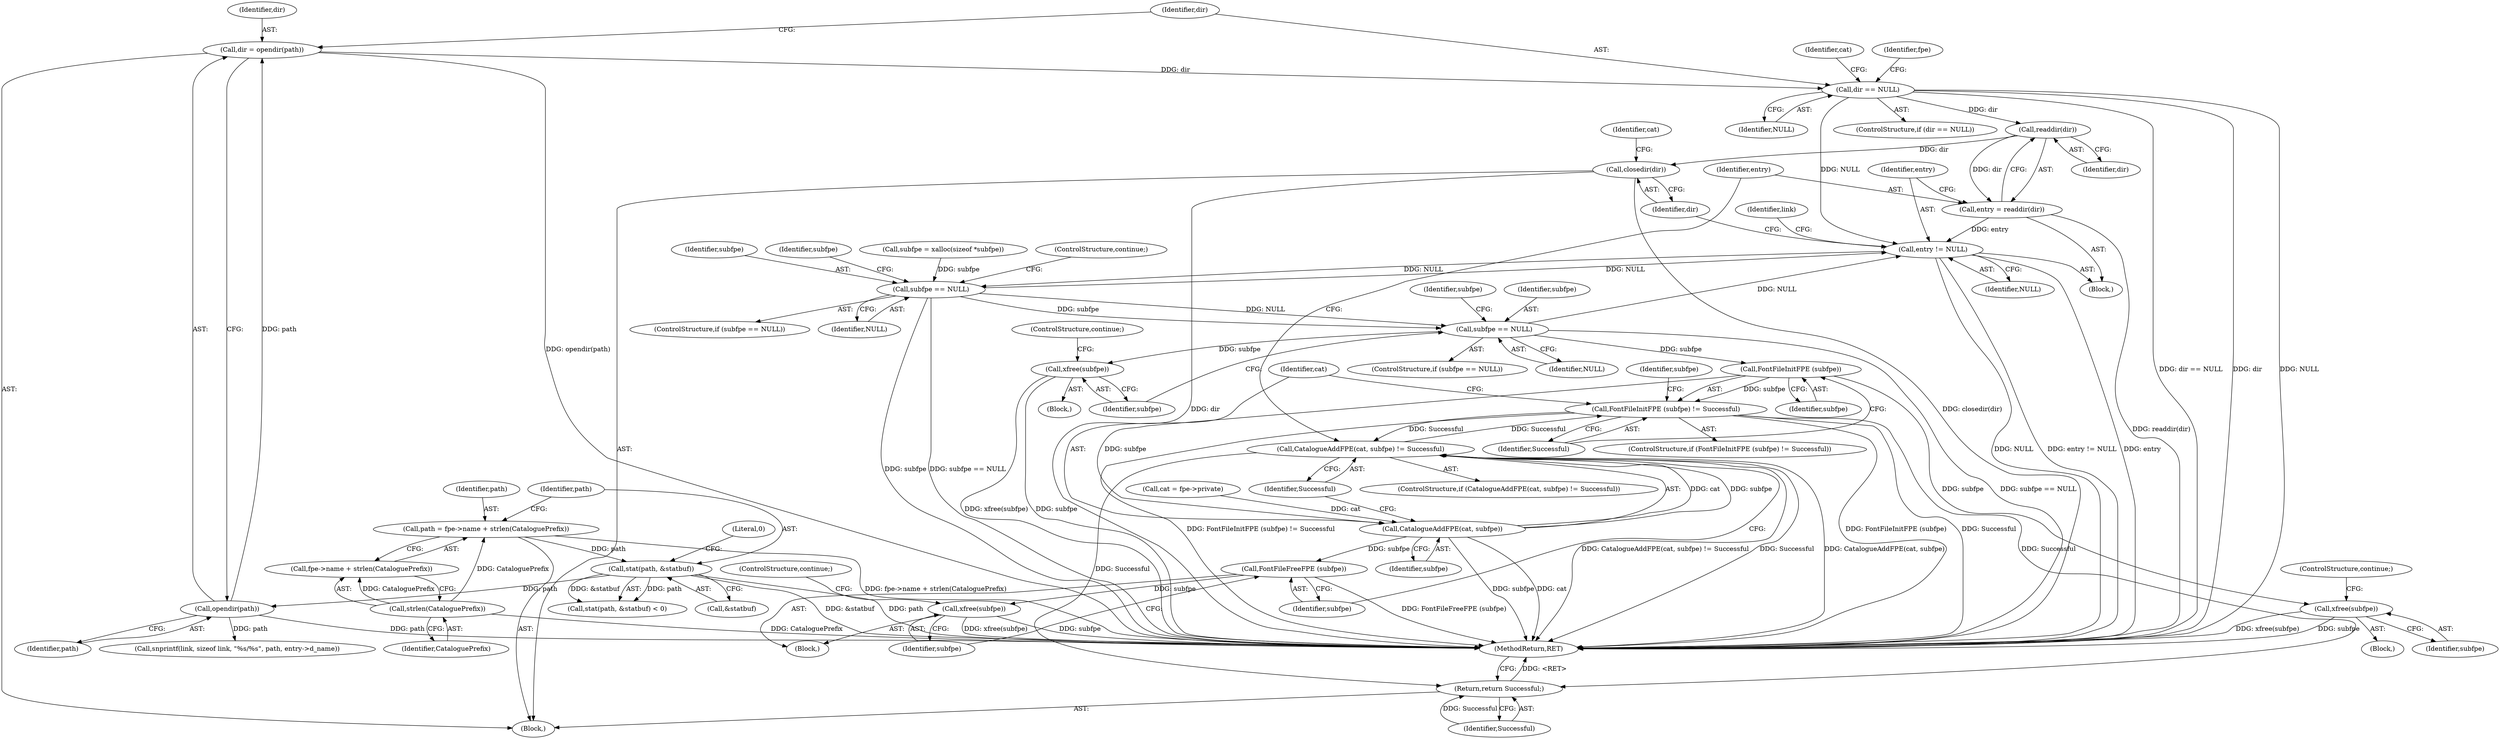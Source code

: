 digraph "0_libxfont_5bf703700ee4a5d6eae20da07cb7a29369667aef@API" {
"1000154" [label="(Call,dir = opendir(path))"];
"1000156" [label="(Call,opendir(path))"];
"1000132" [label="(Call,stat(path, &statbuf))"];
"1000121" [label="(Call,path = fpe->name + strlen(CataloguePrefix))"];
"1000127" [label="(Call,strlen(CataloguePrefix))"];
"1000159" [label="(Call,dir == NULL)"];
"1000173" [label="(Call,readdir(dir))"];
"1000171" [label="(Call,entry = readdir(dir))"];
"1000175" [label="(Call,entry != NULL)"];
"1000280" [label="(Call,subfpe == NULL)"];
"1000305" [label="(Call,subfpe == NULL)"];
"1000309" [label="(Call,xfree(subfpe))"];
"1000332" [label="(Call,FontFileInitFPE (subfpe))"];
"1000331" [label="(Call,FontFileInitFPE (subfpe) != Successful)"];
"1000344" [label="(Call,CatalogueAddFPE(cat, subfpe) != Successful)"];
"1000378" [label="(Return,return Successful;)"];
"1000340" [label="(Call,xfree(subfpe))"];
"1000345" [label="(Call,CatalogueAddFPE(cat, subfpe))"];
"1000350" [label="(Call,FontFileFreeFPE (subfpe))"];
"1000352" [label="(Call,xfree(subfpe))"];
"1000355" [label="(Call,closedir(dir))"];
"1000180" [label="(Identifier,link)"];
"1000344" [label="(Call,CatalogueAddFPE(cat, subfpe) != Successful)"];
"1000157" [label="(Identifier,path)"];
"1000134" [label="(Call,&statbuf)"];
"1000160" [label="(Identifier,dir)"];
"1000286" [label="(Identifier,subfpe)"];
"1000136" [label="(Literal,0)"];
"1000347" [label="(Identifier,subfpe)"];
"1000179" [label="(Call,snprintf(link, sizeof link, \"%s/%s\", path, entry->d_name))"];
"1000333" [label="(Identifier,subfpe)"];
"1000380" [label="(MethodReturn,RET)"];
"1000172" [label="(Identifier,entry)"];
"1000279" [label="(ControlStructure,if (subfpe == NULL))"];
"1000338" [label="(Identifier,subfpe)"];
"1000123" [label="(Call,fpe->name + strlen(CataloguePrefix))"];
"1000355" [label="(Call,closedir(dir))"];
"1000346" [label="(Identifier,cat)"];
"1000335" [label="(Block,)"];
"1000304" [label="(ControlStructure,if (subfpe == NULL))"];
"1000104" [label="(Block,)"];
"1000273" [label="(Call,subfpe = xalloc(sizeof *subfpe))"];
"1000133" [label="(Identifier,path)"];
"1000283" [label="(ControlStructure,continue;)"];
"1000174" [label="(Identifier,dir)"];
"1000332" [label="(Call,FontFileInitFPE (subfpe))"];
"1000309" [label="(Call,xfree(subfpe))"];
"1000340" [label="(Call,xfree(subfpe))"];
"1000161" [label="(Identifier,NULL)"];
"1000311" [label="(ControlStructure,continue;)"];
"1000132" [label="(Call,stat(path, &statbuf))"];
"1000314" [label="(Identifier,subfpe)"];
"1000127" [label="(Call,strlen(CataloguePrefix))"];
"1000177" [label="(Identifier,NULL)"];
"1000356" [label="(Identifier,dir)"];
"1000306" [label="(Identifier,subfpe)"];
"1000345" [label="(Call,CatalogueAddFPE(cat, subfpe))"];
"1000307" [label="(Identifier,NULL)"];
"1000305" [label="(Call,subfpe == NULL)"];
"1000281" [label="(Identifier,subfpe)"];
"1000131" [label="(Call,stat(path, &statbuf) < 0)"];
"1000164" [label="(Identifier,cat)"];
"1000282" [label="(Identifier,NULL)"];
"1000310" [label="(Identifier,subfpe)"];
"1000159" [label="(Call,dir == NULL)"];
"1000341" [label="(Identifier,subfpe)"];
"1000343" [label="(ControlStructure,if (CatalogueAddFPE(cat, subfpe) != Successful))"];
"1000156" [label="(Call,opendir(path))"];
"1000354" [label="(ControlStructure,continue;)"];
"1000359" [label="(Identifier,cat)"];
"1000175" [label="(Call,entry != NULL)"];
"1000334" [label="(Identifier,Successful)"];
"1000170" [label="(Block,)"];
"1000176" [label="(Identifier,entry)"];
"1000173" [label="(Call,readdir(dir))"];
"1000331" [label="(Call,FontFileInitFPE (subfpe) != Successful)"];
"1000379" [label="(Identifier,Successful)"];
"1000342" [label="(ControlStructure,continue;)"];
"1000158" [label="(ControlStructure,if (dir == NULL))"];
"1000349" [label="(Block,)"];
"1000121" [label="(Call,path = fpe->name + strlen(CataloguePrefix))"];
"1000168" [label="(Identifier,fpe)"];
"1000171" [label="(Call,entry = readdir(dir))"];
"1000280" [label="(Call,subfpe == NULL)"];
"1000378" [label="(Return,return Successful;)"];
"1000155" [label="(Identifier,dir)"];
"1000351" [label="(Identifier,subfpe)"];
"1000122" [label="(Identifier,path)"];
"1000353" [label="(Identifier,subfpe)"];
"1000352" [label="(Call,xfree(subfpe))"];
"1000330" [label="(ControlStructure,if (FontFileInitFPE (subfpe) != Successful))"];
"1000350" [label="(Call,FontFileFreeFPE (subfpe))"];
"1000308" [label="(Block,)"];
"1000154" [label="(Call,dir = opendir(path))"];
"1000128" [label="(Identifier,CataloguePrefix)"];
"1000348" [label="(Identifier,Successful)"];
"1000106" [label="(Call,cat = fpe->private)"];
"1000154" -> "1000104"  [label="AST: "];
"1000154" -> "1000156"  [label="CFG: "];
"1000155" -> "1000154"  [label="AST: "];
"1000156" -> "1000154"  [label="AST: "];
"1000160" -> "1000154"  [label="CFG: "];
"1000154" -> "1000380"  [label="DDG: opendir(path)"];
"1000156" -> "1000154"  [label="DDG: path"];
"1000154" -> "1000159"  [label="DDG: dir"];
"1000156" -> "1000157"  [label="CFG: "];
"1000157" -> "1000156"  [label="AST: "];
"1000156" -> "1000380"  [label="DDG: path"];
"1000132" -> "1000156"  [label="DDG: path"];
"1000156" -> "1000179"  [label="DDG: path"];
"1000132" -> "1000131"  [label="AST: "];
"1000132" -> "1000134"  [label="CFG: "];
"1000133" -> "1000132"  [label="AST: "];
"1000134" -> "1000132"  [label="AST: "];
"1000136" -> "1000132"  [label="CFG: "];
"1000132" -> "1000380"  [label="DDG: &statbuf"];
"1000132" -> "1000380"  [label="DDG: path"];
"1000132" -> "1000131"  [label="DDG: path"];
"1000132" -> "1000131"  [label="DDG: &statbuf"];
"1000121" -> "1000132"  [label="DDG: path"];
"1000121" -> "1000104"  [label="AST: "];
"1000121" -> "1000123"  [label="CFG: "];
"1000122" -> "1000121"  [label="AST: "];
"1000123" -> "1000121"  [label="AST: "];
"1000133" -> "1000121"  [label="CFG: "];
"1000121" -> "1000380"  [label="DDG: fpe->name + strlen(CataloguePrefix)"];
"1000127" -> "1000121"  [label="DDG: CataloguePrefix"];
"1000127" -> "1000123"  [label="AST: "];
"1000127" -> "1000128"  [label="CFG: "];
"1000128" -> "1000127"  [label="AST: "];
"1000123" -> "1000127"  [label="CFG: "];
"1000127" -> "1000380"  [label="DDG: CataloguePrefix"];
"1000127" -> "1000123"  [label="DDG: CataloguePrefix"];
"1000159" -> "1000158"  [label="AST: "];
"1000159" -> "1000161"  [label="CFG: "];
"1000160" -> "1000159"  [label="AST: "];
"1000161" -> "1000159"  [label="AST: "];
"1000164" -> "1000159"  [label="CFG: "];
"1000168" -> "1000159"  [label="CFG: "];
"1000159" -> "1000380"  [label="DDG: dir == NULL"];
"1000159" -> "1000380"  [label="DDG: dir"];
"1000159" -> "1000380"  [label="DDG: NULL"];
"1000159" -> "1000173"  [label="DDG: dir"];
"1000159" -> "1000175"  [label="DDG: NULL"];
"1000173" -> "1000171"  [label="AST: "];
"1000173" -> "1000174"  [label="CFG: "];
"1000174" -> "1000173"  [label="AST: "];
"1000171" -> "1000173"  [label="CFG: "];
"1000173" -> "1000171"  [label="DDG: dir"];
"1000173" -> "1000355"  [label="DDG: dir"];
"1000171" -> "1000170"  [label="AST: "];
"1000172" -> "1000171"  [label="AST: "];
"1000176" -> "1000171"  [label="CFG: "];
"1000171" -> "1000380"  [label="DDG: readdir(dir)"];
"1000171" -> "1000175"  [label="DDG: entry"];
"1000175" -> "1000170"  [label="AST: "];
"1000175" -> "1000177"  [label="CFG: "];
"1000176" -> "1000175"  [label="AST: "];
"1000177" -> "1000175"  [label="AST: "];
"1000180" -> "1000175"  [label="CFG: "];
"1000356" -> "1000175"  [label="CFG: "];
"1000175" -> "1000380"  [label="DDG: entry"];
"1000175" -> "1000380"  [label="DDG: NULL"];
"1000175" -> "1000380"  [label="DDG: entry != NULL"];
"1000280" -> "1000175"  [label="DDG: NULL"];
"1000305" -> "1000175"  [label="DDG: NULL"];
"1000175" -> "1000280"  [label="DDG: NULL"];
"1000280" -> "1000279"  [label="AST: "];
"1000280" -> "1000282"  [label="CFG: "];
"1000281" -> "1000280"  [label="AST: "];
"1000282" -> "1000280"  [label="AST: "];
"1000283" -> "1000280"  [label="CFG: "];
"1000286" -> "1000280"  [label="CFG: "];
"1000280" -> "1000380"  [label="DDG: subfpe == NULL"];
"1000280" -> "1000380"  [label="DDG: subfpe"];
"1000273" -> "1000280"  [label="DDG: subfpe"];
"1000280" -> "1000305"  [label="DDG: subfpe"];
"1000280" -> "1000305"  [label="DDG: NULL"];
"1000305" -> "1000304"  [label="AST: "];
"1000305" -> "1000307"  [label="CFG: "];
"1000306" -> "1000305"  [label="AST: "];
"1000307" -> "1000305"  [label="AST: "];
"1000310" -> "1000305"  [label="CFG: "];
"1000314" -> "1000305"  [label="CFG: "];
"1000305" -> "1000380"  [label="DDG: subfpe == NULL"];
"1000305" -> "1000309"  [label="DDG: subfpe"];
"1000305" -> "1000332"  [label="DDG: subfpe"];
"1000309" -> "1000308"  [label="AST: "];
"1000309" -> "1000310"  [label="CFG: "];
"1000310" -> "1000309"  [label="AST: "];
"1000311" -> "1000309"  [label="CFG: "];
"1000309" -> "1000380"  [label="DDG: subfpe"];
"1000309" -> "1000380"  [label="DDG: xfree(subfpe)"];
"1000332" -> "1000331"  [label="AST: "];
"1000332" -> "1000333"  [label="CFG: "];
"1000333" -> "1000332"  [label="AST: "];
"1000334" -> "1000332"  [label="CFG: "];
"1000332" -> "1000331"  [label="DDG: subfpe"];
"1000332" -> "1000340"  [label="DDG: subfpe"];
"1000332" -> "1000345"  [label="DDG: subfpe"];
"1000331" -> "1000330"  [label="AST: "];
"1000331" -> "1000334"  [label="CFG: "];
"1000334" -> "1000331"  [label="AST: "];
"1000338" -> "1000331"  [label="CFG: "];
"1000346" -> "1000331"  [label="CFG: "];
"1000331" -> "1000380"  [label="DDG: Successful"];
"1000331" -> "1000380"  [label="DDG: FontFileInitFPE (subfpe) != Successful"];
"1000331" -> "1000380"  [label="DDG: FontFileInitFPE (subfpe)"];
"1000344" -> "1000331"  [label="DDG: Successful"];
"1000331" -> "1000344"  [label="DDG: Successful"];
"1000331" -> "1000378"  [label="DDG: Successful"];
"1000344" -> "1000343"  [label="AST: "];
"1000344" -> "1000348"  [label="CFG: "];
"1000345" -> "1000344"  [label="AST: "];
"1000348" -> "1000344"  [label="AST: "];
"1000172" -> "1000344"  [label="CFG: "];
"1000351" -> "1000344"  [label="CFG: "];
"1000344" -> "1000380"  [label="DDG: CatalogueAddFPE(cat, subfpe) != Successful"];
"1000344" -> "1000380"  [label="DDG: Successful"];
"1000344" -> "1000380"  [label="DDG: CatalogueAddFPE(cat, subfpe)"];
"1000345" -> "1000344"  [label="DDG: cat"];
"1000345" -> "1000344"  [label="DDG: subfpe"];
"1000344" -> "1000378"  [label="DDG: Successful"];
"1000378" -> "1000104"  [label="AST: "];
"1000378" -> "1000379"  [label="CFG: "];
"1000379" -> "1000378"  [label="AST: "];
"1000380" -> "1000378"  [label="CFG: "];
"1000378" -> "1000380"  [label="DDG: <RET>"];
"1000379" -> "1000378"  [label="DDG: Successful"];
"1000340" -> "1000335"  [label="AST: "];
"1000340" -> "1000341"  [label="CFG: "];
"1000341" -> "1000340"  [label="AST: "];
"1000342" -> "1000340"  [label="CFG: "];
"1000340" -> "1000380"  [label="DDG: xfree(subfpe)"];
"1000340" -> "1000380"  [label="DDG: subfpe"];
"1000345" -> "1000347"  [label="CFG: "];
"1000346" -> "1000345"  [label="AST: "];
"1000347" -> "1000345"  [label="AST: "];
"1000348" -> "1000345"  [label="CFG: "];
"1000345" -> "1000380"  [label="DDG: subfpe"];
"1000345" -> "1000380"  [label="DDG: cat"];
"1000106" -> "1000345"  [label="DDG: cat"];
"1000345" -> "1000350"  [label="DDG: subfpe"];
"1000350" -> "1000349"  [label="AST: "];
"1000350" -> "1000351"  [label="CFG: "];
"1000351" -> "1000350"  [label="AST: "];
"1000353" -> "1000350"  [label="CFG: "];
"1000350" -> "1000380"  [label="DDG: FontFileFreeFPE (subfpe)"];
"1000350" -> "1000352"  [label="DDG: subfpe"];
"1000352" -> "1000349"  [label="AST: "];
"1000352" -> "1000353"  [label="CFG: "];
"1000353" -> "1000352"  [label="AST: "];
"1000354" -> "1000352"  [label="CFG: "];
"1000352" -> "1000380"  [label="DDG: subfpe"];
"1000352" -> "1000380"  [label="DDG: xfree(subfpe)"];
"1000355" -> "1000104"  [label="AST: "];
"1000355" -> "1000356"  [label="CFG: "];
"1000356" -> "1000355"  [label="AST: "];
"1000359" -> "1000355"  [label="CFG: "];
"1000355" -> "1000380"  [label="DDG: dir"];
"1000355" -> "1000380"  [label="DDG: closedir(dir)"];
}
